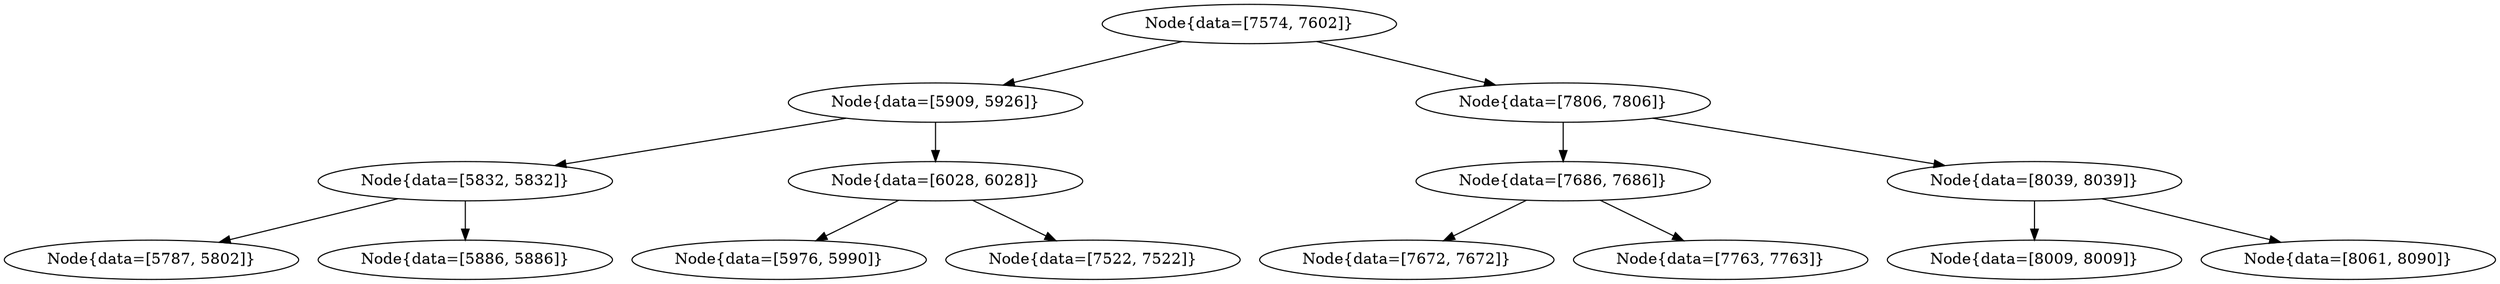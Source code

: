 digraph G{
1373029421 [label="Node{data=[7574, 7602]}"]
1373029421 -> 1749169032
1749169032 [label="Node{data=[5909, 5926]}"]
1749169032 -> 285527866
285527866 [label="Node{data=[5832, 5832]}"]
285527866 -> 8781131
8781131 [label="Node{data=[5787, 5802]}"]
285527866 -> 1729472218
1729472218 [label="Node{data=[5886, 5886]}"]
1749169032 -> 514983875
514983875 [label="Node{data=[6028, 6028]}"]
514983875 -> 704144944
704144944 [label="Node{data=[5976, 5990]}"]
514983875 -> 112765409
112765409 [label="Node{data=[7522, 7522]}"]
1373029421 -> 1280441498
1280441498 [label="Node{data=[7806, 7806]}"]
1280441498 -> 1112766156
1112766156 [label="Node{data=[7686, 7686]}"]
1112766156 -> 678449488
678449488 [label="Node{data=[7672, 7672]}"]
1112766156 -> 1799623198
1799623198 [label="Node{data=[7763, 7763]}"]
1280441498 -> 682788544
682788544 [label="Node{data=[8039, 8039]}"]
682788544 -> 1905160204
1905160204 [label="Node{data=[8009, 8009]}"]
682788544 -> 1532904892
1532904892 [label="Node{data=[8061, 8090]}"]
}